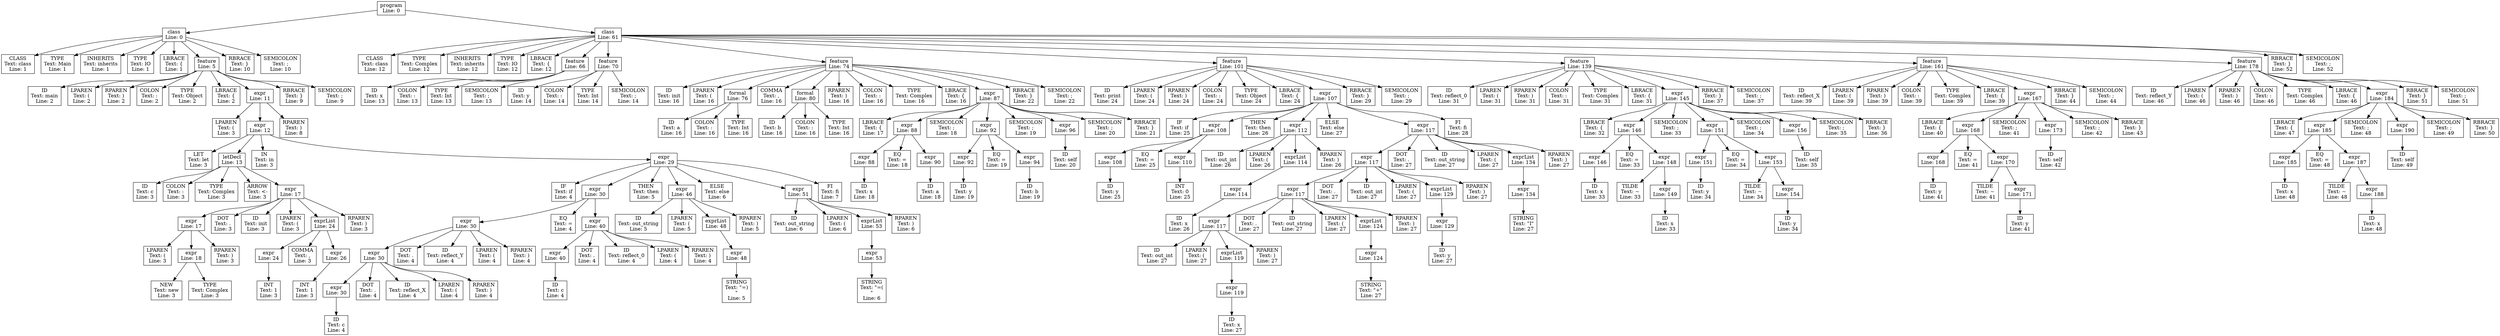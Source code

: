 digraph ParseTree {
    node [shape=box];
    0 [label="program\nLine: 0"];
    1 [label="class\nLine: 0"];
    2 [label="CLASS\nText: class\nLine: 1"];
    1 -> 2;
    3 [label="TYPE\nText: Main\nLine: 1"];
    1 -> 3;
    4 [label="INHERITS\nText: inherits\nLine: 1"];
    1 -> 4;
    5 [label="TYPE\nText: IO\nLine: 1"];
    1 -> 5;
    6 [label="LBRACE\nText: {\nLine: 1"];
    1 -> 6;
    7 [label="feature\nLine: 5"];
    8 [label="ID\nText: main\nLine: 2"];
    7 -> 8;
    9 [label="LPAREN\nText: (\nLine: 2"];
    7 -> 9;
    10 [label="RPAREN\nText: )\nLine: 2"];
    7 -> 10;
    11 [label="COLON\nText: :\nLine: 2"];
    7 -> 11;
    12 [label="TYPE\nText: Object\nLine: 2"];
    7 -> 12;
    13 [label="LBRACE\nText: {\nLine: 2"];
    7 -> 13;
    14 [label="expr\nLine: 11"];
    15 [label="LPAREN\nText: (\nLine: 3"];
    14 -> 15;
    16 [label="expr\nLine: 12"];
    17 [label="LET\nText: let\nLine: 3"];
    16 -> 17;
    18 [label="letDecl\nLine: 13"];
    19 [label="ID\nText: c\nLine: 3"];
    18 -> 19;
    20 [label="COLON\nText: :\nLine: 3"];
    18 -> 20;
    21 [label="TYPE\nText: Complex\nLine: 3"];
    18 -> 21;
    22 [label="ARROW\nText: <-\nLine: 3"];
    18 -> 22;
    23 [label="expr\nLine: 17"];
    24 [label="expr\nLine: 17"];
    25 [label="LPAREN\nText: (\nLine: 3"];
    24 -> 25;
    26 [label="expr\nLine: 18"];
    27 [label="NEW\nText: new\nLine: 3"];
    26 -> 27;
    28 [label="TYPE\nText: Complex\nLine: 3"];
    26 -> 28;
    24 -> 26;
    29 [label="RPAREN\nText: )\nLine: 3"];
    24 -> 29;
    23 -> 24;
    30 [label="DOT\nText: .\nLine: 3"];
    23 -> 30;
    31 [label="ID\nText: init\nLine: 3"];
    23 -> 31;
    32 [label="LPAREN\nText: (\nLine: 3"];
    23 -> 32;
    33 [label="exprList\nLine: 24"];
    34 [label="expr\nLine: 24"];
    35 [label="INT\nText: 1\nLine: 3"];
    34 -> 35;
    33 -> 34;
    36 [label="COMMA\nText: ,\nLine: 3"];
    33 -> 36;
    37 [label="expr\nLine: 26"];
    38 [label="INT\nText: 1\nLine: 3"];
    37 -> 38;
    33 -> 37;
    23 -> 33;
    39 [label="RPAREN\nText: )\nLine: 3"];
    23 -> 39;
    18 -> 23;
    16 -> 18;
    40 [label="IN\nText: in\nLine: 3"];
    16 -> 40;
    41 [label="expr\nLine: 29"];
    42 [label="IF\nText: if\nLine: 4"];
    41 -> 42;
    43 [label="expr\nLine: 30"];
    44 [label="expr\nLine: 30"];
    45 [label="expr\nLine: 30"];
    46 [label="expr\nLine: 30"];
    47 [label="ID\nText: c\nLine: 4"];
    46 -> 47;
    45 -> 46;
    48 [label="DOT\nText: .\nLine: 4"];
    45 -> 48;
    49 [label="ID\nText: reflect_X\nLine: 4"];
    45 -> 49;
    50 [label="LPAREN\nText: (\nLine: 4"];
    45 -> 50;
    51 [label="RPAREN\nText: )\nLine: 4"];
    45 -> 51;
    44 -> 45;
    52 [label="DOT\nText: .\nLine: 4"];
    44 -> 52;
    53 [label="ID\nText: reflect_Y\nLine: 4"];
    44 -> 53;
    54 [label="LPAREN\nText: (\nLine: 4"];
    44 -> 54;
    55 [label="RPAREN\nText: )\nLine: 4"];
    44 -> 55;
    43 -> 44;
    56 [label="EQ\nText: =\nLine: 4"];
    43 -> 56;
    57 [label="expr\nLine: 40"];
    58 [label="expr\nLine: 40"];
    59 [label="ID\nText: c\nLine: 4"];
    58 -> 59;
    57 -> 58;
    60 [label="DOT\nText: .\nLine: 4"];
    57 -> 60;
    61 [label="ID\nText: reflect_0\nLine: 4"];
    57 -> 61;
    62 [label="LPAREN\nText: (\nLine: 4"];
    57 -> 62;
    63 [label="RPAREN\nText: )\nLine: 4"];
    57 -> 63;
    43 -> 57;
    41 -> 43;
    64 [label="THEN\nText: then\nLine: 5"];
    41 -> 64;
    65 [label="expr\nLine: 46"];
    66 [label="ID\nText: out_string\nLine: 5"];
    65 -> 66;
    67 [label="LPAREN\nText: (\nLine: 5"];
    65 -> 67;
    68 [label="exprList\nLine: 48"];
    69 [label="expr\nLine: 48"];
    70 [label="STRING\nText: \"=)\n\"\nLine: 5"];
    69 -> 70;
    68 -> 69;
    65 -> 68;
    71 [label="RPAREN\nText: )\nLine: 5"];
    65 -> 71;
    41 -> 65;
    72 [label="ELSE\nText: else\nLine: 6"];
    41 -> 72;
    73 [label="expr\nLine: 51"];
    74 [label="ID\nText: out_string\nLine: 6"];
    73 -> 74;
    75 [label="LPAREN\nText: (\nLine: 6"];
    73 -> 75;
    76 [label="exprList\nLine: 53"];
    77 [label="expr\nLine: 53"];
    78 [label="STRING\nText: \"=(\n\"\nLine: 6"];
    77 -> 78;
    76 -> 77;
    73 -> 76;
    79 [label="RPAREN\nText: )\nLine: 6"];
    73 -> 79;
    41 -> 73;
    80 [label="FI\nText: fi\nLine: 7"];
    41 -> 80;
    16 -> 41;
    14 -> 16;
    81 [label="RPAREN\nText: )\nLine: 8"];
    14 -> 81;
    7 -> 14;
    82 [label="RBRACE\nText: }\nLine: 9"];
    7 -> 82;
    83 [label="SEMICOLON\nText: ;\nLine: 9"];
    7 -> 83;
    1 -> 7;
    84 [label="RBRACE\nText: }\nLine: 10"];
    1 -> 84;
    85 [label="SEMICOLON\nText: ;\nLine: 10"];
    1 -> 85;
    0 -> 1;
    86 [label="class\nLine: 61"];
    87 [label="CLASS\nText: class\nLine: 12"];
    86 -> 87;
    88 [label="TYPE\nText: Complex\nLine: 12"];
    86 -> 88;
    89 [label="INHERITS\nText: inherits\nLine: 12"];
    86 -> 89;
    90 [label="TYPE\nText: IO\nLine: 12"];
    86 -> 90;
    91 [label="LBRACE\nText: {\nLine: 12"];
    86 -> 91;
    92 [label="feature\nLine: 66"];
    93 [label="ID\nText: x\nLine: 13"];
    92 -> 93;
    94 [label="COLON\nText: :\nLine: 13"];
    92 -> 94;
    95 [label="TYPE\nText: Int\nLine: 13"];
    92 -> 95;
    96 [label="SEMICOLON\nText: ;\nLine: 13"];
    92 -> 96;
    86 -> 92;
    97 [label="feature\nLine: 70"];
    98 [label="ID\nText: y\nLine: 14"];
    97 -> 98;
    99 [label="COLON\nText: :\nLine: 14"];
    97 -> 99;
    100 [label="TYPE\nText: Int\nLine: 14"];
    97 -> 100;
    101 [label="SEMICOLON\nText: ;\nLine: 14"];
    97 -> 101;
    86 -> 97;
    102 [label="feature\nLine: 74"];
    103 [label="ID\nText: init\nLine: 16"];
    102 -> 103;
    104 [label="LPAREN\nText: (\nLine: 16"];
    102 -> 104;
    105 [label="formal\nLine: 76"];
    106 [label="ID\nText: a\nLine: 16"];
    105 -> 106;
    107 [label="COLON\nText: :\nLine: 16"];
    105 -> 107;
    108 [label="TYPE\nText: Int\nLine: 16"];
    105 -> 108;
    102 -> 105;
    109 [label="COMMA\nText: ,\nLine: 16"];
    102 -> 109;
    110 [label="formal\nLine: 80"];
    111 [label="ID\nText: b\nLine: 16"];
    110 -> 111;
    112 [label="COLON\nText: :\nLine: 16"];
    110 -> 112;
    113 [label="TYPE\nText: Int\nLine: 16"];
    110 -> 113;
    102 -> 110;
    114 [label="RPAREN\nText: )\nLine: 16"];
    102 -> 114;
    115 [label="COLON\nText: :\nLine: 16"];
    102 -> 115;
    116 [label="TYPE\nText: Complex\nLine: 16"];
    102 -> 116;
    117 [label="LBRACE\nText: {\nLine: 16"];
    102 -> 117;
    118 [label="expr\nLine: 87"];
    119 [label="LBRACE\nText: {\nLine: 17"];
    118 -> 119;
    120 [label="expr\nLine: 88"];
    121 [label="expr\nLine: 88"];
    122 [label="ID\nText: x\nLine: 18"];
    121 -> 122;
    120 -> 121;
    123 [label="EQ\nText: =\nLine: 18"];
    120 -> 123;
    124 [label="expr\nLine: 90"];
    125 [label="ID\nText: a\nLine: 18"];
    124 -> 125;
    120 -> 124;
    118 -> 120;
    126 [label="SEMICOLON\nText: ;\nLine: 18"];
    118 -> 126;
    127 [label="expr\nLine: 92"];
    128 [label="expr\nLine: 92"];
    129 [label="ID\nText: y\nLine: 19"];
    128 -> 129;
    127 -> 128;
    130 [label="EQ\nText: =\nLine: 19"];
    127 -> 130;
    131 [label="expr\nLine: 94"];
    132 [label="ID\nText: b\nLine: 19"];
    131 -> 132;
    127 -> 131;
    118 -> 127;
    133 [label="SEMICOLON\nText: ;\nLine: 19"];
    118 -> 133;
    134 [label="expr\nLine: 96"];
    135 [label="ID\nText: self\nLine: 20"];
    134 -> 135;
    118 -> 134;
    136 [label="SEMICOLON\nText: ;\nLine: 20"];
    118 -> 136;
    137 [label="RBRACE\nText: }\nLine: 21"];
    118 -> 137;
    102 -> 118;
    138 [label="RBRACE\nText: }\nLine: 22"];
    102 -> 138;
    139 [label="SEMICOLON\nText: ;\nLine: 22"];
    102 -> 139;
    86 -> 102;
    140 [label="feature\nLine: 101"];
    141 [label="ID\nText: print\nLine: 24"];
    140 -> 141;
    142 [label="LPAREN\nText: (\nLine: 24"];
    140 -> 142;
    143 [label="RPAREN\nText: )\nLine: 24"];
    140 -> 143;
    144 [label="COLON\nText: :\nLine: 24"];
    140 -> 144;
    145 [label="TYPE\nText: Object\nLine: 24"];
    140 -> 145;
    146 [label="LBRACE\nText: {\nLine: 24"];
    140 -> 146;
    147 [label="expr\nLine: 107"];
    148 [label="IF\nText: if\nLine: 25"];
    147 -> 148;
    149 [label="expr\nLine: 108"];
    150 [label="expr\nLine: 108"];
    151 [label="ID\nText: y\nLine: 25"];
    150 -> 151;
    149 -> 150;
    152 [label="EQ\nText: =\nLine: 25"];
    149 -> 152;
    153 [label="expr\nLine: 110"];
    154 [label="INT\nText: 0\nLine: 25"];
    153 -> 154;
    149 -> 153;
    147 -> 149;
    155 [label="THEN\nText: then\nLine: 26"];
    147 -> 155;
    156 [label="expr\nLine: 112"];
    157 [label="ID\nText: out_int\nLine: 26"];
    156 -> 157;
    158 [label="LPAREN\nText: (\nLine: 26"];
    156 -> 158;
    159 [label="exprList\nLine: 114"];
    160 [label="expr\nLine: 114"];
    161 [label="ID\nText: x\nLine: 26"];
    160 -> 161;
    159 -> 160;
    156 -> 159;
    162 [label="RPAREN\nText: )\nLine: 26"];
    156 -> 162;
    147 -> 156;
    163 [label="ELSE\nText: else\nLine: 27"];
    147 -> 163;
    164 [label="expr\nLine: 117"];
    165 [label="expr\nLine: 117"];
    166 [label="expr\nLine: 117"];
    167 [label="expr\nLine: 117"];
    168 [label="ID\nText: out_int\nLine: 27"];
    167 -> 168;
    169 [label="LPAREN\nText: (\nLine: 27"];
    167 -> 169;
    170 [label="exprList\nLine: 119"];
    171 [label="expr\nLine: 119"];
    172 [label="ID\nText: x\nLine: 27"];
    171 -> 172;
    170 -> 171;
    167 -> 170;
    173 [label="RPAREN\nText: )\nLine: 27"];
    167 -> 173;
    166 -> 167;
    174 [label="DOT\nText: .\nLine: 27"];
    166 -> 174;
    175 [label="ID\nText: out_string\nLine: 27"];
    166 -> 175;
    176 [label="LPAREN\nText: (\nLine: 27"];
    166 -> 176;
    177 [label="exprList\nLine: 124"];
    178 [label="expr\nLine: 124"];
    179 [label="STRING\nText: \"+\"\nLine: 27"];
    178 -> 179;
    177 -> 178;
    166 -> 177;
    180 [label="RPAREN\nText: )\nLine: 27"];
    166 -> 180;
    165 -> 166;
    181 [label="DOT\nText: .\nLine: 27"];
    165 -> 181;
    182 [label="ID\nText: out_int\nLine: 27"];
    165 -> 182;
    183 [label="LPAREN\nText: (\nLine: 27"];
    165 -> 183;
    184 [label="exprList\nLine: 129"];
    185 [label="expr\nLine: 129"];
    186 [label="ID\nText: y\nLine: 27"];
    185 -> 186;
    184 -> 185;
    165 -> 184;
    187 [label="RPAREN\nText: )\nLine: 27"];
    165 -> 187;
    164 -> 165;
    188 [label="DOT\nText: .\nLine: 27"];
    164 -> 188;
    189 [label="ID\nText: out_string\nLine: 27"];
    164 -> 189;
    190 [label="LPAREN\nText: (\nLine: 27"];
    164 -> 190;
    191 [label="exprList\nLine: 134"];
    192 [label="expr\nLine: 134"];
    193 [label="STRING\nText: \"I\"\nLine: 27"];
    192 -> 193;
    191 -> 192;
    164 -> 191;
    194 [label="RPAREN\nText: )\nLine: 27"];
    164 -> 194;
    147 -> 164;
    195 [label="FI\nText: fi\nLine: 28"];
    147 -> 195;
    140 -> 147;
    196 [label="RBRACE\nText: }\nLine: 29"];
    140 -> 196;
    197 [label="SEMICOLON\nText: ;\nLine: 29"];
    140 -> 197;
    86 -> 140;
    198 [label="feature\nLine: 139"];
    199 [label="ID\nText: reflect_0\nLine: 31"];
    198 -> 199;
    200 [label="LPAREN\nText: (\nLine: 31"];
    198 -> 200;
    201 [label="RPAREN\nText: )\nLine: 31"];
    198 -> 201;
    202 [label="COLON\nText: :\nLine: 31"];
    198 -> 202;
    203 [label="TYPE\nText: Complex\nLine: 31"];
    198 -> 203;
    204 [label="LBRACE\nText: {\nLine: 31"];
    198 -> 204;
    205 [label="expr\nLine: 145"];
    206 [label="LBRACE\nText: {\nLine: 32"];
    205 -> 206;
    207 [label="expr\nLine: 146"];
    208 [label="expr\nLine: 146"];
    209 [label="ID\nText: x\nLine: 33"];
    208 -> 209;
    207 -> 208;
    210 [label="EQ\nText: =\nLine: 33"];
    207 -> 210;
    211 [label="expr\nLine: 148"];
    212 [label="TILDE\nText: ~\nLine: 33"];
    211 -> 212;
    213 [label="expr\nLine: 149"];
    214 [label="ID\nText: x\nLine: 33"];
    213 -> 214;
    211 -> 213;
    207 -> 211;
    205 -> 207;
    215 [label="SEMICOLON\nText: ;\nLine: 33"];
    205 -> 215;
    216 [label="expr\nLine: 151"];
    217 [label="expr\nLine: 151"];
    218 [label="ID\nText: y\nLine: 34"];
    217 -> 218;
    216 -> 217;
    219 [label="EQ\nText: =\nLine: 34"];
    216 -> 219;
    220 [label="expr\nLine: 153"];
    221 [label="TILDE\nText: ~\nLine: 34"];
    220 -> 221;
    222 [label="expr\nLine: 154"];
    223 [label="ID\nText: y\nLine: 34"];
    222 -> 223;
    220 -> 222;
    216 -> 220;
    205 -> 216;
    224 [label="SEMICOLON\nText: ;\nLine: 34"];
    205 -> 224;
    225 [label="expr\nLine: 156"];
    226 [label="ID\nText: self\nLine: 35"];
    225 -> 226;
    205 -> 225;
    227 [label="SEMICOLON\nText: ;\nLine: 35"];
    205 -> 227;
    228 [label="RBRACE\nText: }\nLine: 36"];
    205 -> 228;
    198 -> 205;
    229 [label="RBRACE\nText: }\nLine: 37"];
    198 -> 229;
    230 [label="SEMICOLON\nText: ;\nLine: 37"];
    198 -> 230;
    86 -> 198;
    231 [label="feature\nLine: 161"];
    232 [label="ID\nText: reflect_X\nLine: 39"];
    231 -> 232;
    233 [label="LPAREN\nText: (\nLine: 39"];
    231 -> 233;
    234 [label="RPAREN\nText: )\nLine: 39"];
    231 -> 234;
    235 [label="COLON\nText: :\nLine: 39"];
    231 -> 235;
    236 [label="TYPE\nText: Complex\nLine: 39"];
    231 -> 236;
    237 [label="LBRACE\nText: {\nLine: 39"];
    231 -> 237;
    238 [label="expr\nLine: 167"];
    239 [label="LBRACE\nText: {\nLine: 40"];
    238 -> 239;
    240 [label="expr\nLine: 168"];
    241 [label="expr\nLine: 168"];
    242 [label="ID\nText: y\nLine: 41"];
    241 -> 242;
    240 -> 241;
    243 [label="EQ\nText: =\nLine: 41"];
    240 -> 243;
    244 [label="expr\nLine: 170"];
    245 [label="TILDE\nText: ~\nLine: 41"];
    244 -> 245;
    246 [label="expr\nLine: 171"];
    247 [label="ID\nText: y\nLine: 41"];
    246 -> 247;
    244 -> 246;
    240 -> 244;
    238 -> 240;
    248 [label="SEMICOLON\nText: ;\nLine: 41"];
    238 -> 248;
    249 [label="expr\nLine: 173"];
    250 [label="ID\nText: self\nLine: 42"];
    249 -> 250;
    238 -> 249;
    251 [label="SEMICOLON\nText: ;\nLine: 42"];
    238 -> 251;
    252 [label="RBRACE\nText: }\nLine: 43"];
    238 -> 252;
    231 -> 238;
    253 [label="RBRACE\nText: }\nLine: 44"];
    231 -> 253;
    254 [label="SEMICOLON\nText: ;\nLine: 44"];
    231 -> 254;
    86 -> 231;
    255 [label="feature\nLine: 178"];
    256 [label="ID\nText: reflect_Y\nLine: 46"];
    255 -> 256;
    257 [label="LPAREN\nText: (\nLine: 46"];
    255 -> 257;
    258 [label="RPAREN\nText: )\nLine: 46"];
    255 -> 258;
    259 [label="COLON\nText: :\nLine: 46"];
    255 -> 259;
    260 [label="TYPE\nText: Complex\nLine: 46"];
    255 -> 260;
    261 [label="LBRACE\nText: {\nLine: 46"];
    255 -> 261;
    262 [label="expr\nLine: 184"];
    263 [label="LBRACE\nText: {\nLine: 47"];
    262 -> 263;
    264 [label="expr\nLine: 185"];
    265 [label="expr\nLine: 185"];
    266 [label="ID\nText: x\nLine: 48"];
    265 -> 266;
    264 -> 265;
    267 [label="EQ\nText: =\nLine: 48"];
    264 -> 267;
    268 [label="expr\nLine: 187"];
    269 [label="TILDE\nText: ~\nLine: 48"];
    268 -> 269;
    270 [label="expr\nLine: 188"];
    271 [label="ID\nText: x\nLine: 48"];
    270 -> 271;
    268 -> 270;
    264 -> 268;
    262 -> 264;
    272 [label="SEMICOLON\nText: ;\nLine: 48"];
    262 -> 272;
    273 [label="expr\nLine: 190"];
    274 [label="ID\nText: self\nLine: 49"];
    273 -> 274;
    262 -> 273;
    275 [label="SEMICOLON\nText: ;\nLine: 49"];
    262 -> 275;
    276 [label="RBRACE\nText: }\nLine: 50"];
    262 -> 276;
    255 -> 262;
    277 [label="RBRACE\nText: }\nLine: 51"];
    255 -> 277;
    278 [label="SEMICOLON\nText: ;\nLine: 51"];
    255 -> 278;
    86 -> 255;
    279 [label="RBRACE\nText: }\nLine: 52"];
    86 -> 279;
    280 [label="SEMICOLON\nText: ;\nLine: 52"];
    86 -> 280;
    0 -> 86;
}

